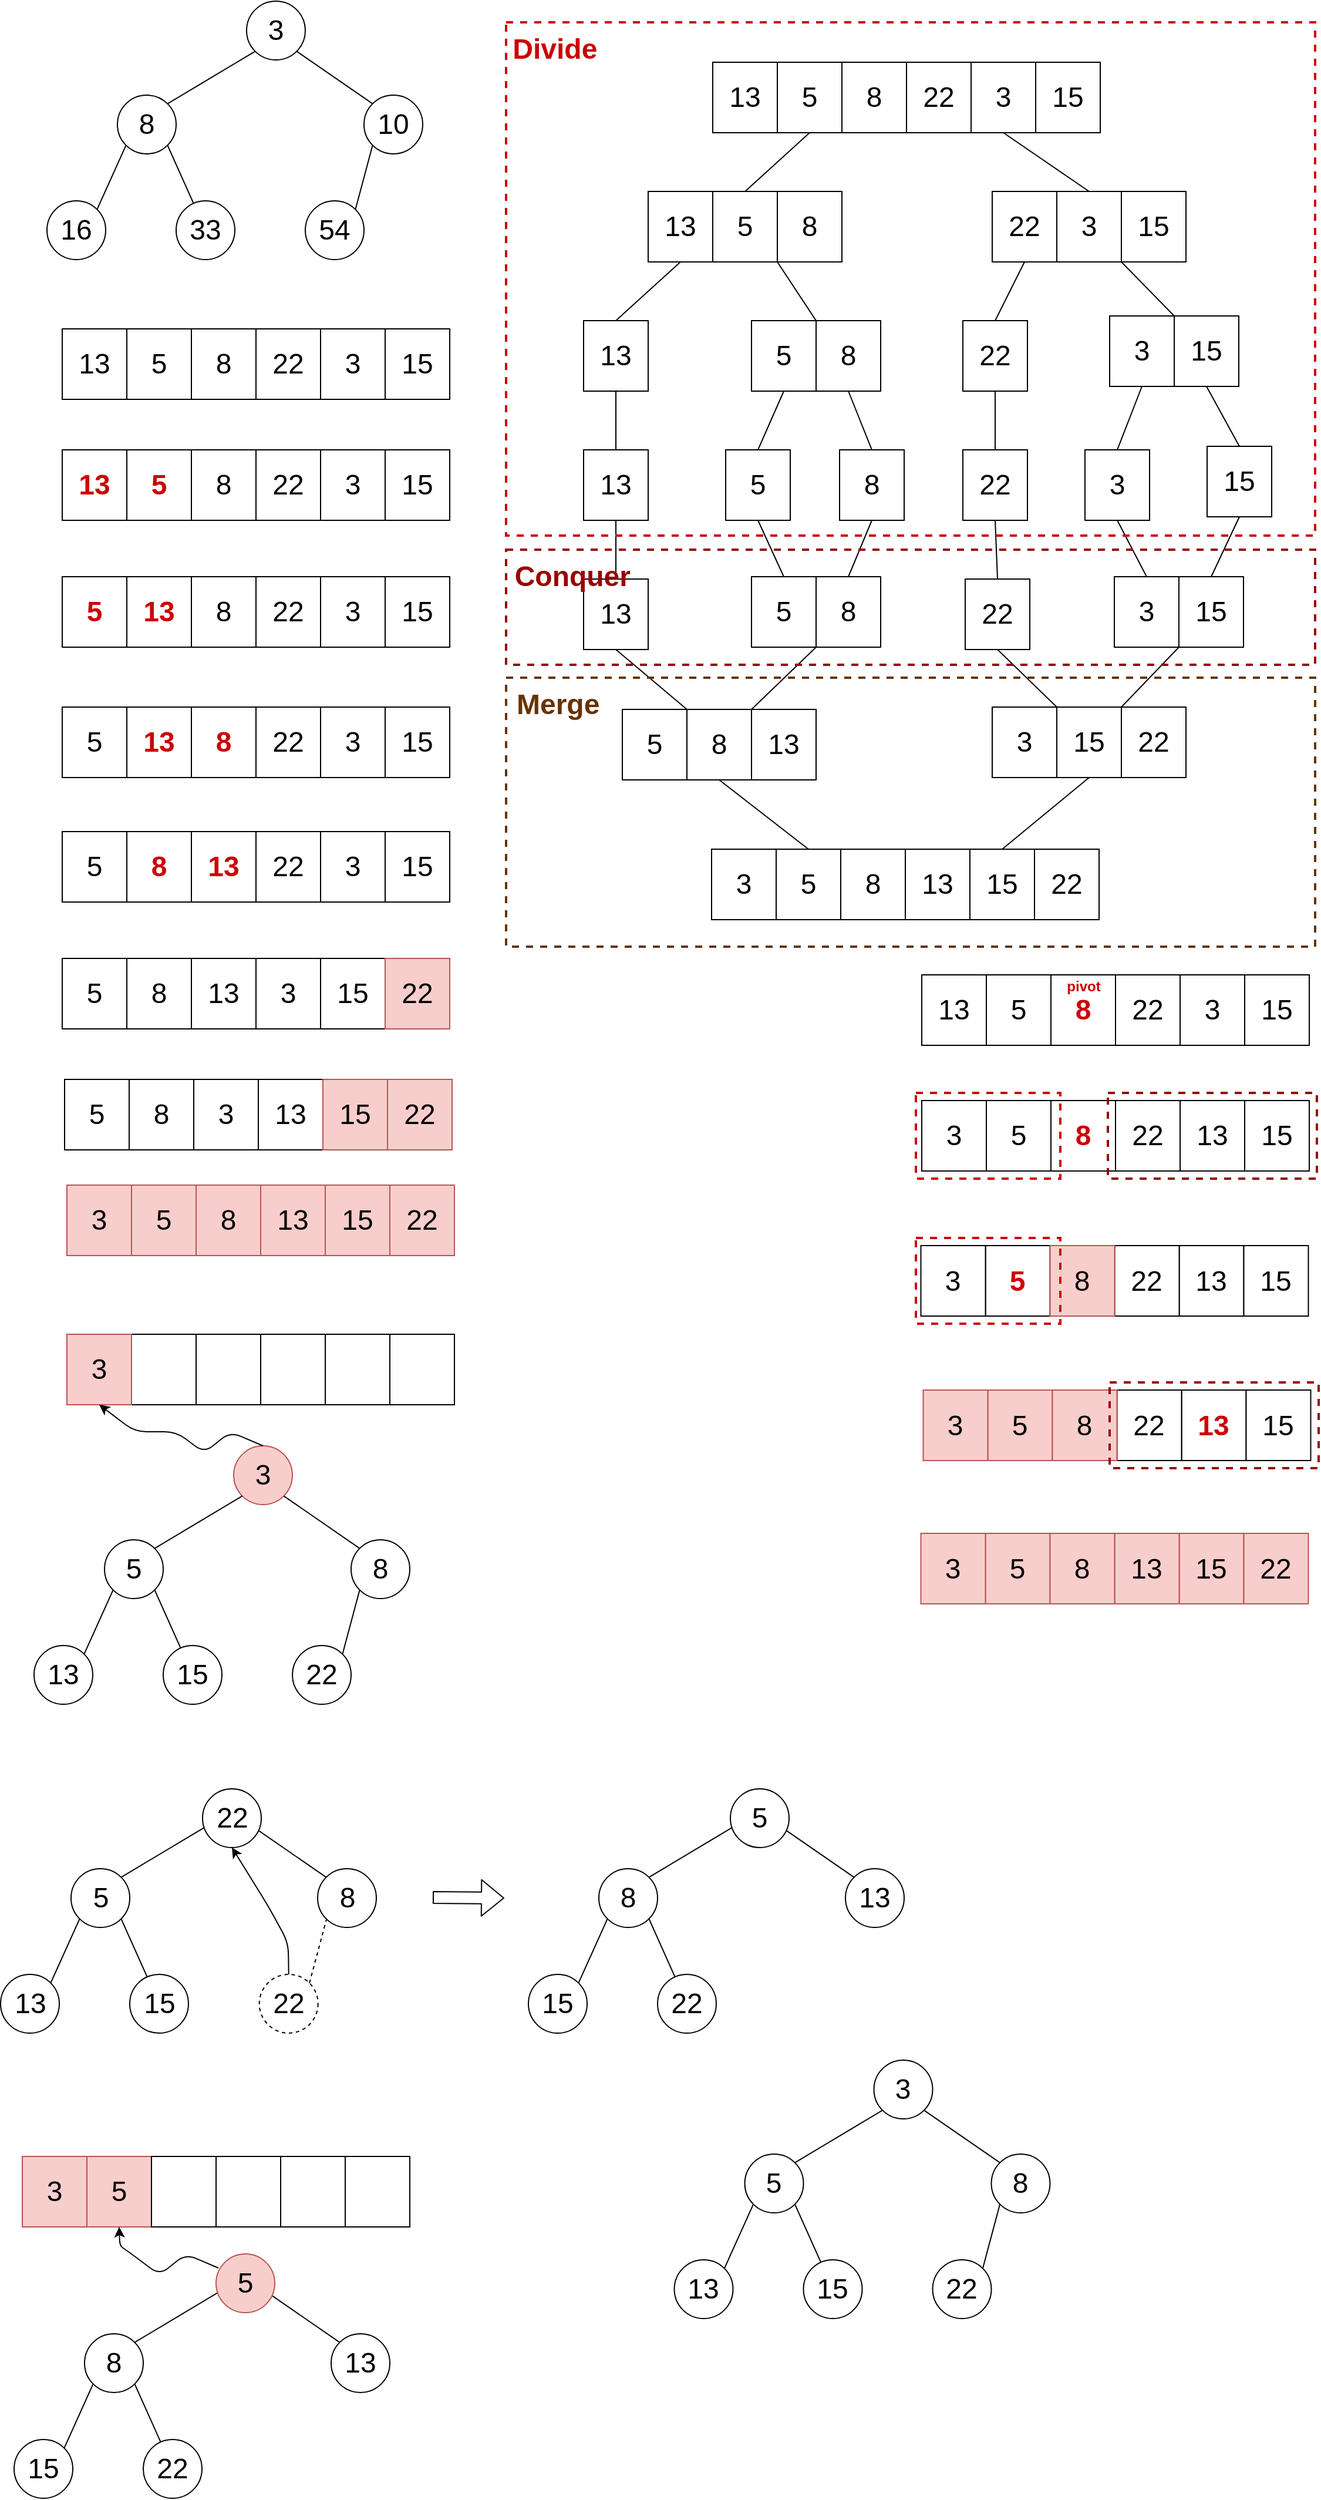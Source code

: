 <mxfile version="13.0.1" type="device"><diagram id="IQpS7d1PLVy1vGDSn6vQ" name="Page-1"><mxGraphModel dx="1757" dy="881" grid="0" gridSize="10" guides="1" tooltips="1" connect="1" arrows="1" fold="1" page="0" pageScale="1" pageWidth="850" pageHeight="1100" math="0" shadow="0"><root><mxCell id="0"/><mxCell id="1" parent="0"/><mxCell id="_ROd4VlNrvX8ry7WKHQZ-1" value="&lt;font style=&quot;font-size: 24px&quot;&gt;3&lt;/font&gt;" style="ellipse;whiteSpace=wrap;html=1;aspect=fixed;fontSize=24;" parent="1" vertex="1"><mxGeometry x="180" y="4" width="50" height="50" as="geometry"/></mxCell><mxCell id="_ROd4VlNrvX8ry7WKHQZ-2" value="8" style="ellipse;whiteSpace=wrap;html=1;aspect=fixed;fontSize=24;" parent="1" vertex="1"><mxGeometry x="70" y="84" width="50" height="50" as="geometry"/></mxCell><mxCell id="_ROd4VlNrvX8ry7WKHQZ-3" value="10" style="ellipse;whiteSpace=wrap;html=1;aspect=fixed;fontSize=24;" parent="1" vertex="1"><mxGeometry x="280" y="84" width="50" height="50" as="geometry"/></mxCell><mxCell id="_ROd4VlNrvX8ry7WKHQZ-4" value="16" style="ellipse;whiteSpace=wrap;html=1;aspect=fixed;fontSize=24;" parent="1" vertex="1"><mxGeometry x="10" y="174" width="50" height="50" as="geometry"/></mxCell><mxCell id="_ROd4VlNrvX8ry7WKHQZ-5" value="33" style="ellipse;whiteSpace=wrap;html=1;aspect=fixed;fontSize=24;" parent="1" vertex="1"><mxGeometry x="120" y="174" width="50" height="50" as="geometry"/></mxCell><mxCell id="_ROd4VlNrvX8ry7WKHQZ-6" value="54" style="ellipse;whiteSpace=wrap;html=1;aspect=fixed;fontSize=24;" parent="1" vertex="1"><mxGeometry x="230" y="174" width="50" height="50" as="geometry"/></mxCell><mxCell id="_ROd4VlNrvX8ry7WKHQZ-9" value="" style="endArrow=none;html=1;entryX=0;entryY=1;entryDx=0;entryDy=0;exitX=1;exitY=0;exitDx=0;exitDy=0;fontSize=24;" parent="1" source="_ROd4VlNrvX8ry7WKHQZ-2" target="_ROd4VlNrvX8ry7WKHQZ-1" edge="1"><mxGeometry width="50" height="50" relative="1" as="geometry"><mxPoint x="180" y="384" as="sourcePoint"/><mxPoint x="230" y="334" as="targetPoint"/></mxGeometry></mxCell><mxCell id="_ROd4VlNrvX8ry7WKHQZ-10" value="" style="endArrow=none;html=1;entryX=1;entryY=1;entryDx=0;entryDy=0;exitX=0;exitY=0;exitDx=0;exitDy=0;fontSize=24;" parent="1" source="_ROd4VlNrvX8ry7WKHQZ-3" target="_ROd4VlNrvX8ry7WKHQZ-1" edge="1"><mxGeometry width="50" height="50" relative="1" as="geometry"><mxPoint x="180" y="384" as="sourcePoint"/><mxPoint x="230" y="334" as="targetPoint"/></mxGeometry></mxCell><mxCell id="_ROd4VlNrvX8ry7WKHQZ-11" value="" style="endArrow=none;html=1;entryX=0;entryY=1;entryDx=0;entryDy=0;exitX=1;exitY=0;exitDx=0;exitDy=0;fontSize=24;" parent="1" source="_ROd4VlNrvX8ry7WKHQZ-4" target="_ROd4VlNrvX8ry7WKHQZ-2" edge="1"><mxGeometry width="50" height="50" relative="1" as="geometry"><mxPoint x="180" y="384" as="sourcePoint"/><mxPoint x="230" y="334" as="targetPoint"/></mxGeometry></mxCell><mxCell id="_ROd4VlNrvX8ry7WKHQZ-13" value="" style="endArrow=none;html=1;entryX=1;entryY=1;entryDx=0;entryDy=0;fontSize=24;" parent="1" source="_ROd4VlNrvX8ry7WKHQZ-5" target="_ROd4VlNrvX8ry7WKHQZ-2" edge="1"><mxGeometry width="50" height="50" relative="1" as="geometry"><mxPoint x="180" y="384" as="sourcePoint"/><mxPoint x="230" y="334" as="targetPoint"/></mxGeometry></mxCell><mxCell id="_ROd4VlNrvX8ry7WKHQZ-15" value="" style="endArrow=none;html=1;entryX=0;entryY=1;entryDx=0;entryDy=0;exitX=1;exitY=0;exitDx=0;exitDy=0;fontSize=24;" parent="1" source="_ROd4VlNrvX8ry7WKHQZ-6" target="_ROd4VlNrvX8ry7WKHQZ-3" edge="1"><mxGeometry width="50" height="50" relative="1" as="geometry"><mxPoint x="180" y="384" as="sourcePoint"/><mxPoint x="230" y="334" as="targetPoint"/></mxGeometry></mxCell><mxCell id="_ROd4VlNrvX8ry7WKHQZ-67" value="" style="group" parent="1" vertex="1" connectable="0"><mxGeometry x="23" y="283" width="330" height="60" as="geometry"/></mxCell><mxCell id="_ROd4VlNrvX8ry7WKHQZ-31" value="5" style="rounded=0;whiteSpace=wrap;html=1;fontSize=24;" parent="_ROd4VlNrvX8ry7WKHQZ-67" vertex="1"><mxGeometry x="55" width="55" height="60" as="geometry"/></mxCell><mxCell id="_ROd4VlNrvX8ry7WKHQZ-32" value="13" style="rounded=0;whiteSpace=wrap;html=1;fontSize=24;" parent="_ROd4VlNrvX8ry7WKHQZ-67" vertex="1"><mxGeometry width="55" height="60" as="geometry"/></mxCell><mxCell id="_ROd4VlNrvX8ry7WKHQZ-33" value="8" style="rounded=0;whiteSpace=wrap;html=1;fontSize=24;" parent="_ROd4VlNrvX8ry7WKHQZ-67" vertex="1"><mxGeometry x="110" width="55" height="60" as="geometry"/></mxCell><mxCell id="_ROd4VlNrvX8ry7WKHQZ-34" value="22" style="rounded=0;whiteSpace=wrap;html=1;fontSize=24;" parent="_ROd4VlNrvX8ry7WKHQZ-67" vertex="1"><mxGeometry x="165" width="55" height="60" as="geometry"/></mxCell><mxCell id="_ROd4VlNrvX8ry7WKHQZ-35" value="3" style="rounded=0;whiteSpace=wrap;html=1;fontSize=24;" parent="_ROd4VlNrvX8ry7WKHQZ-67" vertex="1"><mxGeometry x="220" width="55" height="60" as="geometry"/></mxCell><mxCell id="_ROd4VlNrvX8ry7WKHQZ-36" value="15" style="rounded=0;whiteSpace=wrap;html=1;fontSize=24;" parent="_ROd4VlNrvX8ry7WKHQZ-67" vertex="1"><mxGeometry x="275" width="55" height="60" as="geometry"/></mxCell><mxCell id="_ROd4VlNrvX8ry7WKHQZ-68" value="" style="group" parent="1" vertex="1" connectable="0"><mxGeometry x="23" y="386" width="330" height="60" as="geometry"/></mxCell><mxCell id="_ROd4VlNrvX8ry7WKHQZ-37" value="&lt;font color=&quot;#CC0000&quot;&gt;&lt;b&gt;5&lt;/b&gt;&lt;/font&gt;" style="rounded=0;whiteSpace=wrap;html=1;fontSize=24;" parent="_ROd4VlNrvX8ry7WKHQZ-68" vertex="1"><mxGeometry x="55" width="55" height="60" as="geometry"/></mxCell><mxCell id="_ROd4VlNrvX8ry7WKHQZ-38" value="&lt;font color=&quot;#CC0000&quot;&gt;&lt;b&gt;13&lt;/b&gt;&lt;/font&gt;" style="rounded=0;whiteSpace=wrap;html=1;fontSize=24;" parent="_ROd4VlNrvX8ry7WKHQZ-68" vertex="1"><mxGeometry width="55" height="60" as="geometry"/></mxCell><mxCell id="_ROd4VlNrvX8ry7WKHQZ-39" value="8" style="rounded=0;whiteSpace=wrap;html=1;fontSize=24;" parent="_ROd4VlNrvX8ry7WKHQZ-68" vertex="1"><mxGeometry x="110" width="55" height="60" as="geometry"/></mxCell><mxCell id="_ROd4VlNrvX8ry7WKHQZ-40" value="22" style="rounded=0;whiteSpace=wrap;html=1;fontSize=24;" parent="_ROd4VlNrvX8ry7WKHQZ-68" vertex="1"><mxGeometry x="165" width="55" height="60" as="geometry"/></mxCell><mxCell id="_ROd4VlNrvX8ry7WKHQZ-41" value="3" style="rounded=0;whiteSpace=wrap;html=1;fontSize=24;" parent="_ROd4VlNrvX8ry7WKHQZ-68" vertex="1"><mxGeometry x="220" width="55" height="60" as="geometry"/></mxCell><mxCell id="_ROd4VlNrvX8ry7WKHQZ-42" value="15" style="rounded=0;whiteSpace=wrap;html=1;fontSize=24;" parent="_ROd4VlNrvX8ry7WKHQZ-68" vertex="1"><mxGeometry x="275" width="55" height="60" as="geometry"/></mxCell><mxCell id="_ROd4VlNrvX8ry7WKHQZ-69" value="" style="group" parent="1" vertex="1" connectable="0"><mxGeometry x="23" y="494" width="330" height="60" as="geometry"/></mxCell><mxCell id="_ROd4VlNrvX8ry7WKHQZ-43" value="&lt;b&gt;&lt;font color=&quot;#CC0000&quot;&gt;13&lt;/font&gt;&lt;/b&gt;" style="rounded=0;whiteSpace=wrap;html=1;fontSize=24;" parent="_ROd4VlNrvX8ry7WKHQZ-69" vertex="1"><mxGeometry x="55" width="55" height="60" as="geometry"/></mxCell><mxCell id="_ROd4VlNrvX8ry7WKHQZ-44" value="&lt;b&gt;&lt;font color=&quot;#CC0000&quot;&gt;5&lt;/font&gt;&lt;/b&gt;" style="rounded=0;whiteSpace=wrap;html=1;fontSize=24;" parent="_ROd4VlNrvX8ry7WKHQZ-69" vertex="1"><mxGeometry width="55" height="60" as="geometry"/></mxCell><mxCell id="_ROd4VlNrvX8ry7WKHQZ-45" value="8" style="rounded=0;whiteSpace=wrap;html=1;fontSize=24;" parent="_ROd4VlNrvX8ry7WKHQZ-69" vertex="1"><mxGeometry x="110" width="55" height="60" as="geometry"/></mxCell><mxCell id="_ROd4VlNrvX8ry7WKHQZ-46" value="22" style="rounded=0;whiteSpace=wrap;html=1;fontSize=24;" parent="_ROd4VlNrvX8ry7WKHQZ-69" vertex="1"><mxGeometry x="165" width="55" height="60" as="geometry"/></mxCell><mxCell id="_ROd4VlNrvX8ry7WKHQZ-47" value="3" style="rounded=0;whiteSpace=wrap;html=1;fontSize=24;" parent="_ROd4VlNrvX8ry7WKHQZ-69" vertex="1"><mxGeometry x="220" width="55" height="60" as="geometry"/></mxCell><mxCell id="_ROd4VlNrvX8ry7WKHQZ-48" value="15" style="rounded=0;whiteSpace=wrap;html=1;fontSize=24;" parent="_ROd4VlNrvX8ry7WKHQZ-69" vertex="1"><mxGeometry x="275" width="55" height="60" as="geometry"/></mxCell><mxCell id="_ROd4VlNrvX8ry7WKHQZ-70" value="" style="group" parent="1" vertex="1" connectable="0"><mxGeometry x="23" y="605" width="330" height="60" as="geometry"/></mxCell><mxCell id="_ROd4VlNrvX8ry7WKHQZ-49" value="&lt;b&gt;&lt;font color=&quot;#CC0000&quot;&gt;13&lt;/font&gt;&lt;/b&gt;" style="rounded=0;whiteSpace=wrap;html=1;fontSize=24;" parent="_ROd4VlNrvX8ry7WKHQZ-70" vertex="1"><mxGeometry x="55" width="55" height="60" as="geometry"/></mxCell><mxCell id="_ROd4VlNrvX8ry7WKHQZ-50" value="5" style="rounded=0;whiteSpace=wrap;html=1;fontSize=24;" parent="_ROd4VlNrvX8ry7WKHQZ-70" vertex="1"><mxGeometry width="55" height="60" as="geometry"/></mxCell><mxCell id="_ROd4VlNrvX8ry7WKHQZ-51" value="&lt;b&gt;&lt;font color=&quot;#CC0000&quot;&gt;8&lt;/font&gt;&lt;/b&gt;" style="rounded=0;whiteSpace=wrap;html=1;fontSize=24;" parent="_ROd4VlNrvX8ry7WKHQZ-70" vertex="1"><mxGeometry x="110" width="55" height="60" as="geometry"/></mxCell><mxCell id="_ROd4VlNrvX8ry7WKHQZ-52" value="22" style="rounded=0;whiteSpace=wrap;html=1;fontSize=24;" parent="_ROd4VlNrvX8ry7WKHQZ-70" vertex="1"><mxGeometry x="165" width="55" height="60" as="geometry"/></mxCell><mxCell id="_ROd4VlNrvX8ry7WKHQZ-53" value="3" style="rounded=0;whiteSpace=wrap;html=1;fontSize=24;" parent="_ROd4VlNrvX8ry7WKHQZ-70" vertex="1"><mxGeometry x="220" width="55" height="60" as="geometry"/></mxCell><mxCell id="_ROd4VlNrvX8ry7WKHQZ-54" value="15" style="rounded=0;whiteSpace=wrap;html=1;fontSize=24;" parent="_ROd4VlNrvX8ry7WKHQZ-70" vertex="1"><mxGeometry x="275" width="55" height="60" as="geometry"/></mxCell><mxCell id="_ROd4VlNrvX8ry7WKHQZ-71" value="" style="group" parent="1" vertex="1" connectable="0"><mxGeometry x="23" y="711" width="330" height="60" as="geometry"/></mxCell><mxCell id="_ROd4VlNrvX8ry7WKHQZ-55" value="&lt;b&gt;&lt;font color=&quot;#CC0000&quot;&gt;8&lt;/font&gt;&lt;/b&gt;" style="rounded=0;whiteSpace=wrap;html=1;fontSize=24;" parent="_ROd4VlNrvX8ry7WKHQZ-71" vertex="1"><mxGeometry x="55" width="55" height="60" as="geometry"/></mxCell><mxCell id="_ROd4VlNrvX8ry7WKHQZ-56" value="5" style="rounded=0;whiteSpace=wrap;html=1;fontSize=24;" parent="_ROd4VlNrvX8ry7WKHQZ-71" vertex="1"><mxGeometry width="55" height="60" as="geometry"/></mxCell><mxCell id="_ROd4VlNrvX8ry7WKHQZ-57" value="&lt;b&gt;&lt;font color=&quot;#CC0000&quot;&gt;13&lt;/font&gt;&lt;/b&gt;" style="rounded=0;whiteSpace=wrap;html=1;fontSize=24;" parent="_ROd4VlNrvX8ry7WKHQZ-71" vertex="1"><mxGeometry x="110" width="55" height="60" as="geometry"/></mxCell><mxCell id="_ROd4VlNrvX8ry7WKHQZ-58" value="22" style="rounded=0;whiteSpace=wrap;html=1;fontSize=24;" parent="_ROd4VlNrvX8ry7WKHQZ-71" vertex="1"><mxGeometry x="165" width="55" height="60" as="geometry"/></mxCell><mxCell id="_ROd4VlNrvX8ry7WKHQZ-59" value="3" style="rounded=0;whiteSpace=wrap;html=1;fontSize=24;" parent="_ROd4VlNrvX8ry7WKHQZ-71" vertex="1"><mxGeometry x="220" width="55" height="60" as="geometry"/></mxCell><mxCell id="_ROd4VlNrvX8ry7WKHQZ-60" value="15" style="rounded=0;whiteSpace=wrap;html=1;fontSize=24;" parent="_ROd4VlNrvX8ry7WKHQZ-71" vertex="1"><mxGeometry x="275" width="55" height="60" as="geometry"/></mxCell><mxCell id="_ROd4VlNrvX8ry7WKHQZ-72" value="" style="group" parent="1" vertex="1" connectable="0"><mxGeometry x="23" y="819" width="330" height="60" as="geometry"/></mxCell><mxCell id="_ROd4VlNrvX8ry7WKHQZ-61" value="8" style="rounded=0;whiteSpace=wrap;html=1;fontSize=24;" parent="_ROd4VlNrvX8ry7WKHQZ-72" vertex="1"><mxGeometry x="55" width="55" height="60" as="geometry"/></mxCell><mxCell id="_ROd4VlNrvX8ry7WKHQZ-62" value="5" style="rounded=0;whiteSpace=wrap;html=1;fontSize=24;" parent="_ROd4VlNrvX8ry7WKHQZ-72" vertex="1"><mxGeometry width="55" height="60" as="geometry"/></mxCell><mxCell id="_ROd4VlNrvX8ry7WKHQZ-63" value="13" style="rounded=0;whiteSpace=wrap;html=1;fontSize=24;" parent="_ROd4VlNrvX8ry7WKHQZ-72" vertex="1"><mxGeometry x="110" width="55" height="60" as="geometry"/></mxCell><mxCell id="_ROd4VlNrvX8ry7WKHQZ-64" value="3" style="rounded=0;whiteSpace=wrap;html=1;fontSize=24;" parent="_ROd4VlNrvX8ry7WKHQZ-72" vertex="1"><mxGeometry x="165" width="55" height="60" as="geometry"/></mxCell><mxCell id="_ROd4VlNrvX8ry7WKHQZ-65" value="15" style="rounded=0;whiteSpace=wrap;html=1;fontSize=24;" parent="_ROd4VlNrvX8ry7WKHQZ-72" vertex="1"><mxGeometry x="220" width="55" height="60" as="geometry"/></mxCell><mxCell id="_ROd4VlNrvX8ry7WKHQZ-66" value="22" style="rounded=0;whiteSpace=wrap;html=1;fontSize=24;fillColor=#f8cecc;strokeColor=#b85450;" parent="_ROd4VlNrvX8ry7WKHQZ-72" vertex="1"><mxGeometry x="275" width="55" height="60" as="geometry"/></mxCell><mxCell id="alqseJsik2M_g6vykvSD-1" value="" style="group" parent="1" vertex="1" connectable="0"><mxGeometry x="25" y="922" width="330" height="60" as="geometry"/></mxCell><mxCell id="alqseJsik2M_g6vykvSD-2" value="8" style="rounded=0;whiteSpace=wrap;html=1;fontSize=24;" parent="alqseJsik2M_g6vykvSD-1" vertex="1"><mxGeometry x="55" width="55" height="60" as="geometry"/></mxCell><mxCell id="alqseJsik2M_g6vykvSD-3" value="5" style="rounded=0;whiteSpace=wrap;html=1;fontSize=24;" parent="alqseJsik2M_g6vykvSD-1" vertex="1"><mxGeometry width="55" height="60" as="geometry"/></mxCell><mxCell id="alqseJsik2M_g6vykvSD-4" value="3" style="rounded=0;whiteSpace=wrap;html=1;fontSize=24;" parent="alqseJsik2M_g6vykvSD-1" vertex="1"><mxGeometry x="110" width="55" height="60" as="geometry"/></mxCell><mxCell id="alqseJsik2M_g6vykvSD-5" value="13" style="rounded=0;whiteSpace=wrap;html=1;fontSize=24;" parent="alqseJsik2M_g6vykvSD-1" vertex="1"><mxGeometry x="165" width="55" height="60" as="geometry"/></mxCell><mxCell id="alqseJsik2M_g6vykvSD-6" value="15" style="rounded=0;whiteSpace=wrap;html=1;fontSize=24;fillColor=#f8cecc;strokeColor=#b85450;" parent="alqseJsik2M_g6vykvSD-1" vertex="1"><mxGeometry x="220" width="55" height="60" as="geometry"/></mxCell><mxCell id="alqseJsik2M_g6vykvSD-7" value="22" style="rounded=0;whiteSpace=wrap;html=1;fontSize=24;fillColor=#f8cecc;strokeColor=#b85450;" parent="alqseJsik2M_g6vykvSD-1" vertex="1"><mxGeometry x="275" width="55" height="60" as="geometry"/></mxCell><mxCell id="alqseJsik2M_g6vykvSD-8" value="" style="group;fillColor=#f8cecc;strokeColor=#b85450;" parent="1" vertex="1" connectable="0"><mxGeometry x="27" y="1012" width="330" height="60" as="geometry"/></mxCell><mxCell id="alqseJsik2M_g6vykvSD-9" value="5" style="rounded=0;whiteSpace=wrap;html=1;fontSize=24;fillColor=#f8cecc;strokeColor=#b85450;" parent="alqseJsik2M_g6vykvSD-8" vertex="1"><mxGeometry x="55" width="55" height="60" as="geometry"/></mxCell><mxCell id="alqseJsik2M_g6vykvSD-10" value="3" style="rounded=0;whiteSpace=wrap;html=1;fontSize=24;fillColor=#f8cecc;strokeColor=#b85450;" parent="alqseJsik2M_g6vykvSD-8" vertex="1"><mxGeometry width="55" height="60" as="geometry"/></mxCell><mxCell id="alqseJsik2M_g6vykvSD-11" value="8" style="rounded=0;whiteSpace=wrap;html=1;fontSize=24;fillColor=#f8cecc;strokeColor=#b85450;" parent="alqseJsik2M_g6vykvSD-8" vertex="1"><mxGeometry x="110" width="55" height="60" as="geometry"/></mxCell><mxCell id="alqseJsik2M_g6vykvSD-12" value="13" style="rounded=0;whiteSpace=wrap;html=1;fontSize=24;fillColor=#f8cecc;strokeColor=#b85450;" parent="alqseJsik2M_g6vykvSD-8" vertex="1"><mxGeometry x="165" width="55" height="60" as="geometry"/></mxCell><mxCell id="alqseJsik2M_g6vykvSD-13" value="15" style="rounded=0;whiteSpace=wrap;html=1;fontSize=24;fillColor=#f8cecc;strokeColor=#b85450;" parent="alqseJsik2M_g6vykvSD-8" vertex="1"><mxGeometry x="220" width="55" height="60" as="geometry"/></mxCell><mxCell id="alqseJsik2M_g6vykvSD-14" value="22" style="rounded=0;whiteSpace=wrap;html=1;fontSize=24;fillColor=#f8cecc;strokeColor=#b85450;" parent="alqseJsik2M_g6vykvSD-8" vertex="1"><mxGeometry x="275" width="55" height="60" as="geometry"/></mxCell><mxCell id="alqseJsik2M_g6vykvSD-15" value="" style="group;" parent="1" vertex="1" connectable="0"><mxGeometry x="577" y="56" width="330" height="60" as="geometry"/></mxCell><mxCell id="alqseJsik2M_g6vykvSD-16" value="5" style="rounded=0;whiteSpace=wrap;html=1;fontSize=24;" parent="alqseJsik2M_g6vykvSD-15" vertex="1"><mxGeometry x="55" width="55" height="60" as="geometry"/></mxCell><mxCell id="alqseJsik2M_g6vykvSD-17" value="13" style="rounded=0;whiteSpace=wrap;html=1;fontSize=24;" parent="alqseJsik2M_g6vykvSD-15" vertex="1"><mxGeometry width="55" height="60" as="geometry"/></mxCell><mxCell id="alqseJsik2M_g6vykvSD-18" value="8" style="rounded=0;whiteSpace=wrap;html=1;fontSize=24;" parent="alqseJsik2M_g6vykvSD-15" vertex="1"><mxGeometry x="110" width="55" height="60" as="geometry"/></mxCell><mxCell id="alqseJsik2M_g6vykvSD-19" value="22" style="rounded=0;whiteSpace=wrap;html=1;fontSize=24;" parent="alqseJsik2M_g6vykvSD-15" vertex="1"><mxGeometry x="165" width="55" height="60" as="geometry"/></mxCell><mxCell id="alqseJsik2M_g6vykvSD-20" value="3" style="rounded=0;whiteSpace=wrap;html=1;fontSize=24;" parent="alqseJsik2M_g6vykvSD-15" vertex="1"><mxGeometry x="220" width="55" height="60" as="geometry"/></mxCell><mxCell id="alqseJsik2M_g6vykvSD-21" value="15" style="rounded=0;whiteSpace=wrap;html=1;fontSize=24;" parent="alqseJsik2M_g6vykvSD-15" vertex="1"><mxGeometry x="275" width="55" height="60" as="geometry"/></mxCell><mxCell id="alqseJsik2M_g6vykvSD-22" value="5" style="rounded=0;whiteSpace=wrap;html=1;fontSize=24;" parent="1" vertex="1"><mxGeometry x="577" y="166" width="55" height="60" as="geometry"/></mxCell><mxCell id="alqseJsik2M_g6vykvSD-23" value="13" style="rounded=0;whiteSpace=wrap;html=1;fontSize=24;" parent="1" vertex="1"><mxGeometry x="522" y="166" width="55" height="60" as="geometry"/></mxCell><mxCell id="alqseJsik2M_g6vykvSD-24" value="8" style="rounded=0;whiteSpace=wrap;html=1;fontSize=24;" parent="1" vertex="1"><mxGeometry x="632" y="166" width="55" height="60" as="geometry"/></mxCell><mxCell id="alqseJsik2M_g6vykvSD-25" value="3" style="rounded=0;whiteSpace=wrap;html=1;fontSize=24;" parent="1" vertex="1"><mxGeometry x="870" y="166" width="55" height="60" as="geometry"/></mxCell><mxCell id="alqseJsik2M_g6vykvSD-26" value="22" style="rounded=0;whiteSpace=wrap;html=1;fontSize=24;" parent="1" vertex="1"><mxGeometry x="815" y="166" width="55" height="60" as="geometry"/></mxCell><mxCell id="alqseJsik2M_g6vykvSD-27" value="15" style="rounded=0;whiteSpace=wrap;html=1;fontSize=24;" parent="1" vertex="1"><mxGeometry x="925" y="166" width="55" height="60" as="geometry"/></mxCell><mxCell id="alqseJsik2M_g6vykvSD-29" value="13" style="rounded=0;whiteSpace=wrap;html=1;fontSize=24;" parent="1" vertex="1"><mxGeometry x="467" y="276" width="55" height="60" as="geometry"/></mxCell><mxCell id="alqseJsik2M_g6vykvSD-31" value="5" style="rounded=0;whiteSpace=wrap;html=1;fontSize=24;" parent="1" vertex="1"><mxGeometry x="610" y="276" width="55" height="60" as="geometry"/></mxCell><mxCell id="alqseJsik2M_g6vykvSD-32" value="8" style="rounded=0;whiteSpace=wrap;html=1;fontSize=24;" parent="1" vertex="1"><mxGeometry x="665" y="276" width="55" height="60" as="geometry"/></mxCell><mxCell id="alqseJsik2M_g6vykvSD-33" value="22" style="rounded=0;whiteSpace=wrap;html=1;fontSize=24;" parent="1" vertex="1"><mxGeometry x="790" y="276" width="55" height="60" as="geometry"/></mxCell><mxCell id="alqseJsik2M_g6vykvSD-34" value="3" style="rounded=0;whiteSpace=wrap;html=1;fontSize=24;" parent="1" vertex="1"><mxGeometry x="915" y="272" width="55" height="60" as="geometry"/></mxCell><mxCell id="alqseJsik2M_g6vykvSD-35" value="15" style="rounded=0;whiteSpace=wrap;html=1;fontSize=24;" parent="1" vertex="1"><mxGeometry x="970" y="272" width="55" height="60" as="geometry"/></mxCell><mxCell id="alqseJsik2M_g6vykvSD-37" value="5" style="rounded=0;whiteSpace=wrap;html=1;fontSize=24;" parent="1" vertex="1"><mxGeometry x="588" y="386" width="55" height="60" as="geometry"/></mxCell><mxCell id="alqseJsik2M_g6vykvSD-38" value="8" style="rounded=0;whiteSpace=wrap;html=1;fontSize=24;" parent="1" vertex="1"><mxGeometry x="685" y="386" width="55" height="60" as="geometry"/></mxCell><mxCell id="alqseJsik2M_g6vykvSD-39" value="13" style="rounded=0;whiteSpace=wrap;html=1;fontSize=24;" parent="1" vertex="1"><mxGeometry x="467" y="386" width="55" height="60" as="geometry"/></mxCell><mxCell id="alqseJsik2M_g6vykvSD-41" value="22" style="rounded=0;whiteSpace=wrap;html=1;fontSize=24;" parent="1" vertex="1"><mxGeometry x="790" y="386" width="55" height="60" as="geometry"/></mxCell><mxCell id="alqseJsik2M_g6vykvSD-43" value="3" style="rounded=0;whiteSpace=wrap;html=1;fontSize=24;" parent="1" vertex="1"><mxGeometry x="894" y="386" width="55" height="60" as="geometry"/></mxCell><mxCell id="alqseJsik2M_g6vykvSD-44" value="15" style="rounded=0;whiteSpace=wrap;html=1;fontSize=24;" parent="1" vertex="1"><mxGeometry x="998" y="383" width="55" height="60" as="geometry"/></mxCell><mxCell id="alqseJsik2M_g6vykvSD-45" value="13" style="rounded=0;whiteSpace=wrap;html=1;fontSize=24;" parent="1" vertex="1"><mxGeometry x="467" y="496" width="55" height="60" as="geometry"/></mxCell><mxCell id="alqseJsik2M_g6vykvSD-46" value="5" style="rounded=0;whiteSpace=wrap;html=1;fontSize=24;" parent="1" vertex="1"><mxGeometry x="610" y="494" width="55" height="60" as="geometry"/></mxCell><mxCell id="alqseJsik2M_g6vykvSD-47" value="8" style="rounded=0;whiteSpace=wrap;html=1;fontSize=24;" parent="1" vertex="1"><mxGeometry x="665" y="494" width="55" height="60" as="geometry"/></mxCell><mxCell id="alqseJsik2M_g6vykvSD-48" value="22" style="rounded=0;whiteSpace=wrap;html=1;fontSize=24;" parent="1" vertex="1"><mxGeometry x="792" y="496" width="55" height="60" as="geometry"/></mxCell><mxCell id="alqseJsik2M_g6vykvSD-49" value="3" style="rounded=0;whiteSpace=wrap;html=1;fontSize=24;" parent="1" vertex="1"><mxGeometry x="919" y="494" width="55" height="60" as="geometry"/></mxCell><mxCell id="alqseJsik2M_g6vykvSD-50" value="15" style="rounded=0;whiteSpace=wrap;html=1;fontSize=24;" parent="1" vertex="1"><mxGeometry x="974" y="494" width="55" height="60" as="geometry"/></mxCell><mxCell id="alqseJsik2M_g6vykvSD-51" value="8" style="rounded=0;whiteSpace=wrap;html=1;fontSize=24;" parent="1" vertex="1"><mxGeometry x="555" y="607" width="55" height="60" as="geometry"/></mxCell><mxCell id="alqseJsik2M_g6vykvSD-52" value="5" style="rounded=0;whiteSpace=wrap;html=1;fontSize=24;" parent="1" vertex="1"><mxGeometry x="500" y="607" width="55" height="60" as="geometry"/></mxCell><mxCell id="alqseJsik2M_g6vykvSD-53" value="13" style="rounded=0;whiteSpace=wrap;html=1;fontSize=24;" parent="1" vertex="1"><mxGeometry x="610" y="607" width="55" height="60" as="geometry"/></mxCell><mxCell id="alqseJsik2M_g6vykvSD-54" value="15" style="rounded=0;whiteSpace=wrap;html=1;fontSize=24;" parent="1" vertex="1"><mxGeometry x="870" y="605" width="55" height="60" as="geometry"/></mxCell><mxCell id="alqseJsik2M_g6vykvSD-55" value="3" style="rounded=0;whiteSpace=wrap;html=1;fontSize=24;" parent="1" vertex="1"><mxGeometry x="815" y="605" width="55" height="60" as="geometry"/></mxCell><mxCell id="alqseJsik2M_g6vykvSD-56" value="22" style="rounded=0;whiteSpace=wrap;html=1;fontSize=24;" parent="1" vertex="1"><mxGeometry x="925" y="605" width="55" height="60" as="geometry"/></mxCell><mxCell id="alqseJsik2M_g6vykvSD-57" value="" style="group;" parent="1" vertex="1" connectable="0"><mxGeometry x="576" y="726" width="330" height="60" as="geometry"/></mxCell><mxCell id="alqseJsik2M_g6vykvSD-58" value="5" style="rounded=0;whiteSpace=wrap;html=1;fontSize=24;" parent="alqseJsik2M_g6vykvSD-57" vertex="1"><mxGeometry x="55" width="55" height="60" as="geometry"/></mxCell><mxCell id="alqseJsik2M_g6vykvSD-59" value="3" style="rounded=0;whiteSpace=wrap;html=1;fontSize=24;" parent="alqseJsik2M_g6vykvSD-57" vertex="1"><mxGeometry width="55" height="60" as="geometry"/></mxCell><mxCell id="alqseJsik2M_g6vykvSD-60" value="8" style="rounded=0;whiteSpace=wrap;html=1;fontSize=24;" parent="alqseJsik2M_g6vykvSD-57" vertex="1"><mxGeometry x="110" width="55" height="60" as="geometry"/></mxCell><mxCell id="alqseJsik2M_g6vykvSD-61" value="13" style="rounded=0;whiteSpace=wrap;html=1;fontSize=24;" parent="alqseJsik2M_g6vykvSD-57" vertex="1"><mxGeometry x="165" width="55" height="60" as="geometry"/></mxCell><mxCell id="alqseJsik2M_g6vykvSD-62" value="15" style="rounded=0;whiteSpace=wrap;html=1;fontSize=24;" parent="alqseJsik2M_g6vykvSD-57" vertex="1"><mxGeometry x="220" width="55" height="60" as="geometry"/></mxCell><mxCell id="alqseJsik2M_g6vykvSD-63" value="22" style="rounded=0;whiteSpace=wrap;html=1;fontSize=24;" parent="alqseJsik2M_g6vykvSD-57" vertex="1"><mxGeometry x="275" width="55" height="60" as="geometry"/></mxCell><mxCell id="alqseJsik2M_g6vykvSD-64" value="" style="endArrow=none;html=1;entryX=0.5;entryY=1;entryDx=0;entryDy=0;exitX=0.5;exitY=0;exitDx=0;exitDy=0;" parent="1" source="alqseJsik2M_g6vykvSD-22" target="alqseJsik2M_g6vykvSD-16" edge="1"><mxGeometry width="50" height="50" relative="1" as="geometry"><mxPoint x="399" y="455" as="sourcePoint"/><mxPoint x="449" y="405" as="targetPoint"/></mxGeometry></mxCell><mxCell id="alqseJsik2M_g6vykvSD-65" value="" style="endArrow=none;html=1;entryX=0.5;entryY=1;entryDx=0;entryDy=0;exitX=0.5;exitY=0;exitDx=0;exitDy=0;" parent="1" source="alqseJsik2M_g6vykvSD-25" target="alqseJsik2M_g6vykvSD-20" edge="1"><mxGeometry width="50" height="50" relative="1" as="geometry"><mxPoint x="614.5" y="176" as="sourcePoint"/><mxPoint x="669.5" y="126" as="targetPoint"/></mxGeometry></mxCell><mxCell id="alqseJsik2M_g6vykvSD-66" value="" style="endArrow=none;html=1;entryX=0.5;entryY=1;entryDx=0;entryDy=0;exitX=0.5;exitY=0;exitDx=0;exitDy=0;" parent="1" source="alqseJsik2M_g6vykvSD-29" target="alqseJsik2M_g6vykvSD-23" edge="1"><mxGeometry width="50" height="50" relative="1" as="geometry"><mxPoint x="614.5" y="176" as="sourcePoint"/><mxPoint x="669.5" y="126" as="targetPoint"/></mxGeometry></mxCell><mxCell id="alqseJsik2M_g6vykvSD-67" value="" style="endArrow=none;html=1;entryX=0;entryY=1;entryDx=0;entryDy=0;exitX=0;exitY=0;exitDx=0;exitDy=0;" parent="1" source="alqseJsik2M_g6vykvSD-32" target="alqseJsik2M_g6vykvSD-24" edge="1"><mxGeometry width="50" height="50" relative="1" as="geometry"><mxPoint x="624.5" y="186" as="sourcePoint"/><mxPoint x="679.5" y="136" as="targetPoint"/></mxGeometry></mxCell><mxCell id="alqseJsik2M_g6vykvSD-68" value="" style="endArrow=none;html=1;entryX=0.5;entryY=1;entryDx=0;entryDy=0;exitX=0.5;exitY=0;exitDx=0;exitDy=0;" parent="1" source="alqseJsik2M_g6vykvSD-33" target="alqseJsik2M_g6vykvSD-26" edge="1"><mxGeometry width="50" height="50" relative="1" as="geometry"><mxPoint x="634.5" y="196" as="sourcePoint"/><mxPoint x="689.5" y="146" as="targetPoint"/></mxGeometry></mxCell><mxCell id="alqseJsik2M_g6vykvSD-69" value="" style="endArrow=none;html=1;entryX=1;entryY=1;entryDx=0;entryDy=0;exitX=0;exitY=0;exitDx=0;exitDy=0;" parent="1" source="alqseJsik2M_g6vykvSD-35" target="alqseJsik2M_g6vykvSD-25" edge="1"><mxGeometry width="50" height="50" relative="1" as="geometry"><mxPoint x="644.5" y="206" as="sourcePoint"/><mxPoint x="699.5" y="156" as="targetPoint"/></mxGeometry></mxCell><mxCell id="alqseJsik2M_g6vykvSD-70" value="" style="endArrow=none;html=1;entryX=0.5;entryY=1;entryDx=0;entryDy=0;" parent="1" source="alqseJsik2M_g6vykvSD-39" target="alqseJsik2M_g6vykvSD-29" edge="1"><mxGeometry width="50" height="50" relative="1" as="geometry"><mxPoint x="654.5" y="216" as="sourcePoint"/><mxPoint x="709.5" y="166" as="targetPoint"/></mxGeometry></mxCell><mxCell id="alqseJsik2M_g6vykvSD-71" value="" style="endArrow=none;html=1;entryX=0.5;entryY=1;entryDx=0;entryDy=0;exitX=0.5;exitY=0;exitDx=0;exitDy=0;" parent="1" source="alqseJsik2M_g6vykvSD-37" target="alqseJsik2M_g6vykvSD-31" edge="1"><mxGeometry width="50" height="50" relative="1" as="geometry"><mxPoint x="664.5" y="226" as="sourcePoint"/><mxPoint x="719.5" y="176" as="targetPoint"/></mxGeometry></mxCell><mxCell id="alqseJsik2M_g6vykvSD-72" value="" style="endArrow=none;html=1;entryX=0.5;entryY=1;entryDx=0;entryDy=0;exitX=0.5;exitY=0;exitDx=0;exitDy=0;" parent="1" source="alqseJsik2M_g6vykvSD-38" target="alqseJsik2M_g6vykvSD-32" edge="1"><mxGeometry width="50" height="50" relative="1" as="geometry"><mxPoint x="674.5" y="236" as="sourcePoint"/><mxPoint x="729.5" y="186" as="targetPoint"/></mxGeometry></mxCell><mxCell id="alqseJsik2M_g6vykvSD-73" value="" style="endArrow=none;html=1;entryX=0.5;entryY=1;entryDx=0;entryDy=0;exitX=0.5;exitY=0;exitDx=0;exitDy=0;" parent="1" source="alqseJsik2M_g6vykvSD-41" target="alqseJsik2M_g6vykvSD-33" edge="1"><mxGeometry width="50" height="50" relative="1" as="geometry"><mxPoint x="684.5" y="246" as="sourcePoint"/><mxPoint x="739.5" y="196" as="targetPoint"/></mxGeometry></mxCell><mxCell id="alqseJsik2M_g6vykvSD-74" value="" style="endArrow=none;html=1;entryX=0.5;entryY=1;entryDx=0;entryDy=0;exitX=0.5;exitY=0;exitDx=0;exitDy=0;" parent="1" source="alqseJsik2M_g6vykvSD-43" target="alqseJsik2M_g6vykvSD-34" edge="1"><mxGeometry width="50" height="50" relative="1" as="geometry"><mxPoint x="694.5" y="256" as="sourcePoint"/><mxPoint x="749.5" y="206" as="targetPoint"/></mxGeometry></mxCell><mxCell id="alqseJsik2M_g6vykvSD-75" value="" style="endArrow=none;html=1;entryX=0.5;entryY=1;entryDx=0;entryDy=0;exitX=0.5;exitY=0;exitDx=0;exitDy=0;" parent="1" source="alqseJsik2M_g6vykvSD-44" target="alqseJsik2M_g6vykvSD-35" edge="1"><mxGeometry width="50" height="50" relative="1" as="geometry"><mxPoint x="704.5" y="266" as="sourcePoint"/><mxPoint x="759.5" y="216" as="targetPoint"/></mxGeometry></mxCell><mxCell id="alqseJsik2M_g6vykvSD-76" value="" style="endArrow=none;html=1;entryX=0.5;entryY=1;entryDx=0;entryDy=0;exitX=0.5;exitY=0;exitDx=0;exitDy=0;" parent="1" source="alqseJsik2M_g6vykvSD-45" target="alqseJsik2M_g6vykvSD-39" edge="1"><mxGeometry width="50" height="50" relative="1" as="geometry"><mxPoint x="714.5" y="276" as="sourcePoint"/><mxPoint x="769.5" y="226" as="targetPoint"/></mxGeometry></mxCell><mxCell id="alqseJsik2M_g6vykvSD-77" value="" style="endArrow=none;html=1;entryX=0.5;entryY=1;entryDx=0;entryDy=0;exitX=0.5;exitY=0;exitDx=0;exitDy=0;" parent="1" source="alqseJsik2M_g6vykvSD-46" target="alqseJsik2M_g6vykvSD-37" edge="1"><mxGeometry width="50" height="50" relative="1" as="geometry"><mxPoint x="724.5" y="286" as="sourcePoint"/><mxPoint x="779.5" y="236" as="targetPoint"/></mxGeometry></mxCell><mxCell id="alqseJsik2M_g6vykvSD-78" value="" style="endArrow=none;html=1;entryX=0.5;entryY=1;entryDx=0;entryDy=0;exitX=0.5;exitY=0;exitDx=0;exitDy=0;" parent="1" source="alqseJsik2M_g6vykvSD-47" target="alqseJsik2M_g6vykvSD-38" edge="1"><mxGeometry width="50" height="50" relative="1" as="geometry"><mxPoint x="734.5" y="296" as="sourcePoint"/><mxPoint x="789.5" y="246" as="targetPoint"/></mxGeometry></mxCell><mxCell id="alqseJsik2M_g6vykvSD-79" value="" style="endArrow=none;html=1;entryX=0.5;entryY=1;entryDx=0;entryDy=0;exitX=0.5;exitY=0;exitDx=0;exitDy=0;" parent="1" source="alqseJsik2M_g6vykvSD-48" target="alqseJsik2M_g6vykvSD-41" edge="1"><mxGeometry width="50" height="50" relative="1" as="geometry"><mxPoint x="744.5" y="306" as="sourcePoint"/><mxPoint x="799.5" y="256" as="targetPoint"/></mxGeometry></mxCell><mxCell id="alqseJsik2M_g6vykvSD-80" value="" style="endArrow=none;html=1;entryX=0.5;entryY=1;entryDx=0;entryDy=0;exitX=0.5;exitY=0;exitDx=0;exitDy=0;" parent="1" source="alqseJsik2M_g6vykvSD-49" target="alqseJsik2M_g6vykvSD-43" edge="1"><mxGeometry width="50" height="50" relative="1" as="geometry"><mxPoint x="754.5" y="316" as="sourcePoint"/><mxPoint x="809.5" y="266" as="targetPoint"/></mxGeometry></mxCell><mxCell id="alqseJsik2M_g6vykvSD-81" value="" style="endArrow=none;html=1;entryX=0.5;entryY=1;entryDx=0;entryDy=0;exitX=0.5;exitY=0;exitDx=0;exitDy=0;" parent="1" source="alqseJsik2M_g6vykvSD-50" target="alqseJsik2M_g6vykvSD-44" edge="1"><mxGeometry width="50" height="50" relative="1" as="geometry"><mxPoint x="764.5" y="326" as="sourcePoint"/><mxPoint x="819.5" y="276" as="targetPoint"/></mxGeometry></mxCell><mxCell id="alqseJsik2M_g6vykvSD-82" value="" style="endArrow=none;html=1;entryX=0;entryY=0;entryDx=0;entryDy=0;exitX=0;exitY=1;exitDx=0;exitDy=0;" parent="1" source="alqseJsik2M_g6vykvSD-47" target="alqseJsik2M_g6vykvSD-53" edge="1"><mxGeometry width="50" height="50" relative="1" as="geometry"><mxPoint x="774.5" y="336" as="sourcePoint"/><mxPoint x="829.5" y="286" as="targetPoint"/></mxGeometry></mxCell><mxCell id="alqseJsik2M_g6vykvSD-83" value="" style="endArrow=none;html=1;entryX=0.5;entryY=1;entryDx=0;entryDy=0;exitX=1;exitY=0;exitDx=0;exitDy=0;" parent="1" source="alqseJsik2M_g6vykvSD-52" target="alqseJsik2M_g6vykvSD-45" edge="1"><mxGeometry width="50" height="50" relative="1" as="geometry"><mxPoint x="784.5" y="346" as="sourcePoint"/><mxPoint x="839.5" y="296" as="targetPoint"/></mxGeometry></mxCell><mxCell id="alqseJsik2M_g6vykvSD-84" value="" style="endArrow=none;html=1;exitX=0.5;exitY=1;exitDx=0;exitDy=0;entryX=1;entryY=0;entryDx=0;entryDy=0;" parent="1" source="alqseJsik2M_g6vykvSD-48" target="alqseJsik2M_g6vykvSD-55" edge="1"><mxGeometry width="50" height="50" relative="1" as="geometry"><mxPoint x="794.5" y="356" as="sourcePoint"/><mxPoint x="849.5" y="306" as="targetPoint"/></mxGeometry></mxCell><mxCell id="alqseJsik2M_g6vykvSD-85" value="" style="endArrow=none;html=1;entryX=0;entryY=1;entryDx=0;entryDy=0;exitX=1;exitY=0;exitDx=0;exitDy=0;" parent="1" source="alqseJsik2M_g6vykvSD-54" target="alqseJsik2M_g6vykvSD-50" edge="1"><mxGeometry width="50" height="50" relative="1" as="geometry"><mxPoint x="804.5" y="366" as="sourcePoint"/><mxPoint x="859.5" y="316" as="targetPoint"/></mxGeometry></mxCell><mxCell id="alqseJsik2M_g6vykvSD-86" value="" style="endArrow=none;html=1;entryX=0.5;entryY=1;entryDx=0;entryDy=0;exitX=0.5;exitY=0;exitDx=0;exitDy=0;" parent="1" source="alqseJsik2M_g6vykvSD-58" target="alqseJsik2M_g6vykvSD-51" edge="1"><mxGeometry width="50" height="50" relative="1" as="geometry"><mxPoint x="814.5" y="376" as="sourcePoint"/><mxPoint x="869.5" y="326" as="targetPoint"/></mxGeometry></mxCell><mxCell id="alqseJsik2M_g6vykvSD-89" value="" style="endArrow=none;html=1;entryX=0.5;entryY=1;entryDx=0;entryDy=0;exitX=0.5;exitY=0;exitDx=0;exitDy=0;" parent="1" source="alqseJsik2M_g6vykvSD-62" target="alqseJsik2M_g6vykvSD-54" edge="1"><mxGeometry width="50" height="50" relative="1" as="geometry"><mxPoint x="824.5" y="386" as="sourcePoint"/><mxPoint x="879.5" y="336" as="targetPoint"/></mxGeometry></mxCell><mxCell id="alqseJsik2M_g6vykvSD-90" value="" style="rounded=0;whiteSpace=wrap;html=1;fillColor=none;dashed=1;strokeWidth=2;strokeColor=#CC0000;" parent="1" vertex="1"><mxGeometry x="401" y="22" width="689" height="437" as="geometry"/></mxCell><mxCell id="alqseJsik2M_g6vykvSD-93" value="" style="rounded=0;whiteSpace=wrap;html=1;fillColor=none;dashed=1;strokeWidth=2;strokeColor=#990000;" parent="1" vertex="1"><mxGeometry x="401" y="471" width="689" height="98" as="geometry"/></mxCell><mxCell id="alqseJsik2M_g6vykvSD-95" value="&amp;nbsp;&lt;font color=&quot;#CC0000&quot;&gt;&lt;b&gt;&lt;font style=&quot;font-size: 24px&quot;&gt;Divide&lt;/font&gt;&lt;/b&gt;&lt;/font&gt;" style="text;html=1;strokeColor=none;fillColor=none;align=center;verticalAlign=middle;whiteSpace=wrap;rounded=0;dashed=1;" parent="1" vertex="1"><mxGeometry x="401" y="22" width="80" height="45" as="geometry"/></mxCell><mxCell id="alqseJsik2M_g6vykvSD-96" value="&lt;font color=&quot;#990000&quot;&gt;&amp;nbsp;&lt;b&gt;&lt;font style=&quot;font-size: 24px&quot;&gt;Conquer&lt;/font&gt;&lt;/b&gt;&lt;/font&gt;" style="text;html=1;strokeColor=none;fillColor=none;align=center;verticalAlign=middle;whiteSpace=wrap;rounded=0;dashed=1;" parent="1" vertex="1"><mxGeometry x="401" y="471" width="110" height="45" as="geometry"/></mxCell><mxCell id="Z3LvATdDrz9UKsOqjFPa-8" value="" style="group;" vertex="1" connectable="0" parent="1"><mxGeometry x="755" y="833" width="330" height="60" as="geometry"/></mxCell><mxCell id="Z3LvATdDrz9UKsOqjFPa-9" value="5" style="rounded=0;whiteSpace=wrap;html=1;fontSize=24;" vertex="1" parent="Z3LvATdDrz9UKsOqjFPa-8"><mxGeometry x="55" width="55" height="60" as="geometry"/></mxCell><mxCell id="Z3LvATdDrz9UKsOqjFPa-10" value="13" style="rounded=0;whiteSpace=wrap;html=1;fontSize=24;" vertex="1" parent="Z3LvATdDrz9UKsOqjFPa-8"><mxGeometry width="55" height="60" as="geometry"/></mxCell><mxCell id="Z3LvATdDrz9UKsOqjFPa-11" value="&lt;b&gt;&lt;font color=&quot;#cc0000&quot;&gt;8&lt;/font&gt;&lt;/b&gt;" style="rounded=0;whiteSpace=wrap;html=1;fontSize=24;" vertex="1" parent="Z3LvATdDrz9UKsOqjFPa-8"><mxGeometry x="110" width="55" height="60" as="geometry"/></mxCell><mxCell id="Z3LvATdDrz9UKsOqjFPa-12" value="22" style="rounded=0;whiteSpace=wrap;html=1;fontSize=24;" vertex="1" parent="Z3LvATdDrz9UKsOqjFPa-8"><mxGeometry x="165" width="55" height="60" as="geometry"/></mxCell><mxCell id="Z3LvATdDrz9UKsOqjFPa-13" value="3" style="rounded=0;whiteSpace=wrap;html=1;fontSize=24;" vertex="1" parent="Z3LvATdDrz9UKsOqjFPa-8"><mxGeometry x="220" width="55" height="60" as="geometry"/></mxCell><mxCell id="Z3LvATdDrz9UKsOqjFPa-14" value="15" style="rounded=0;whiteSpace=wrap;html=1;fontSize=24;" vertex="1" parent="Z3LvATdDrz9UKsOqjFPa-8"><mxGeometry x="275" width="55" height="60" as="geometry"/></mxCell><mxCell id="Z3LvATdDrz9UKsOqjFPa-23" value="&lt;font color=&quot;#cc0000&quot;&gt;&lt;b&gt;pivot&lt;/b&gt;&lt;/font&gt;" style="text;html=1;strokeColor=none;fillColor=none;align=center;verticalAlign=middle;whiteSpace=wrap;rounded=0;" vertex="1" parent="Z3LvATdDrz9UKsOqjFPa-8"><mxGeometry x="117.5" width="40" height="20" as="geometry"/></mxCell><mxCell id="Z3LvATdDrz9UKsOqjFPa-15" value="5" style="rounded=0;whiteSpace=wrap;html=1;fontSize=24;" vertex="1" parent="1"><mxGeometry x="810" y="940" width="55" height="60" as="geometry"/></mxCell><mxCell id="Z3LvATdDrz9UKsOqjFPa-16" value="3" style="rounded=0;whiteSpace=wrap;html=1;fontSize=24;" vertex="1" parent="1"><mxGeometry x="755" y="940" width="55" height="60" as="geometry"/></mxCell><mxCell id="Z3LvATdDrz9UKsOqjFPa-18" value="13" style="rounded=0;whiteSpace=wrap;html=1;fontSize=24;" vertex="1" parent="1"><mxGeometry x="975" y="940" width="55" height="60" as="geometry"/></mxCell><mxCell id="Z3LvATdDrz9UKsOqjFPa-19" value="22" style="rounded=0;whiteSpace=wrap;html=1;fontSize=24;" vertex="1" parent="1"><mxGeometry x="920" y="940" width="55" height="60" as="geometry"/></mxCell><mxCell id="Z3LvATdDrz9UKsOqjFPa-20" value="15" style="rounded=0;whiteSpace=wrap;html=1;fontSize=24;" vertex="1" parent="1"><mxGeometry x="1030" y="940" width="55" height="60" as="geometry"/></mxCell><mxCell id="Z3LvATdDrz9UKsOqjFPa-24" value="&lt;b&gt;&lt;font color=&quot;#cc0000&quot;&gt;8&lt;/font&gt;&lt;/b&gt;" style="rounded=0;whiteSpace=wrap;html=1;fontSize=24;" vertex="1" parent="1"><mxGeometry x="865" y="940" width="55" height="60" as="geometry"/></mxCell><mxCell id="Z3LvATdDrz9UKsOqjFPa-28" value="" style="rounded=0;whiteSpace=wrap;html=1;fillColor=none;dashed=1;strokeWidth=2;strokeColor=#990000;" vertex="1" parent="1"><mxGeometry x="913.5" y="933.5" width="178" height="73" as="geometry"/></mxCell><mxCell id="Z3LvATdDrz9UKsOqjFPa-30" value="" style="rounded=0;whiteSpace=wrap;html=1;fillColor=none;dashed=1;strokeWidth=2;strokeColor=#CC0000;" vertex="1" parent="1"><mxGeometry x="750" y="933.5" width="123" height="73" as="geometry"/></mxCell><mxCell id="Z3LvATdDrz9UKsOqjFPa-31" value="&lt;font color=&quot;#cc0000&quot;&gt;&lt;b&gt;5&lt;/b&gt;&lt;/font&gt;" style="rounded=0;whiteSpace=wrap;html=1;fontSize=24;" vertex="1" parent="1"><mxGeometry x="809.25" y="1063.5" width="55" height="60" as="geometry"/></mxCell><mxCell id="Z3LvATdDrz9UKsOqjFPa-32" value="3" style="rounded=0;whiteSpace=wrap;html=1;fontSize=24;" vertex="1" parent="1"><mxGeometry x="754.25" y="1063.5" width="55" height="60" as="geometry"/></mxCell><mxCell id="Z3LvATdDrz9UKsOqjFPa-33" value="13" style="rounded=0;whiteSpace=wrap;html=1;fontSize=24;" vertex="1" parent="1"><mxGeometry x="974.25" y="1063.5" width="55" height="60" as="geometry"/></mxCell><mxCell id="Z3LvATdDrz9UKsOqjFPa-34" value="22" style="rounded=0;whiteSpace=wrap;html=1;fontSize=24;" vertex="1" parent="1"><mxGeometry x="919.25" y="1063.5" width="55" height="60" as="geometry"/></mxCell><mxCell id="Z3LvATdDrz9UKsOqjFPa-35" value="15" style="rounded=0;whiteSpace=wrap;html=1;fontSize=24;" vertex="1" parent="1"><mxGeometry x="1029.25" y="1063.5" width="55" height="60" as="geometry"/></mxCell><mxCell id="Z3LvATdDrz9UKsOqjFPa-36" value="8" style="rounded=0;whiteSpace=wrap;html=1;fontSize=24;fillColor=#f8cecc;strokeColor=#b85450;" vertex="1" parent="1"><mxGeometry x="864.25" y="1063.5" width="55" height="60" as="geometry"/></mxCell><mxCell id="Z3LvATdDrz9UKsOqjFPa-41" value="5" style="rounded=0;whiteSpace=wrap;html=1;fontSize=24;fillColor=#f8cecc;strokeColor=#b85450;" vertex="1" parent="1"><mxGeometry x="811.25" y="1186.5" width="55" height="60" as="geometry"/></mxCell><mxCell id="Z3LvATdDrz9UKsOqjFPa-42" value="3" style="rounded=0;whiteSpace=wrap;html=1;fontSize=24;fillColor=#f8cecc;strokeColor=#b85450;" vertex="1" parent="1"><mxGeometry x="756.25" y="1186.5" width="55" height="60" as="geometry"/></mxCell><mxCell id="Z3LvATdDrz9UKsOqjFPa-43" value="&lt;b&gt;&lt;font color=&quot;#cc0000&quot;&gt;13&lt;/font&gt;&lt;/b&gt;" style="rounded=0;whiteSpace=wrap;html=1;fontSize=24;" vertex="1" parent="1"><mxGeometry x="976.25" y="1186.5" width="55" height="60" as="geometry"/></mxCell><mxCell id="Z3LvATdDrz9UKsOqjFPa-44" value="22" style="rounded=0;whiteSpace=wrap;html=1;fontSize=24;" vertex="1" parent="1"><mxGeometry x="921.25" y="1186.5" width="55" height="60" as="geometry"/></mxCell><mxCell id="Z3LvATdDrz9UKsOqjFPa-45" value="15" style="rounded=0;whiteSpace=wrap;html=1;fontSize=24;" vertex="1" parent="1"><mxGeometry x="1031.25" y="1186.5" width="55" height="60" as="geometry"/></mxCell><mxCell id="Z3LvATdDrz9UKsOqjFPa-46" value="8" style="rounded=0;whiteSpace=wrap;html=1;fontSize=24;fillColor=#f8cecc;strokeColor=#b85450;" vertex="1" parent="1"><mxGeometry x="866.25" y="1186.5" width="55" height="60" as="geometry"/></mxCell><mxCell id="Z3LvATdDrz9UKsOqjFPa-48" value="" style="rounded=0;whiteSpace=wrap;html=1;fillColor=none;dashed=1;strokeWidth=2;strokeColor=#CC0000;" vertex="1" parent="1"><mxGeometry x="750" y="1057" width="123" height="73" as="geometry"/></mxCell><mxCell id="Z3LvATdDrz9UKsOqjFPa-49" value="" style="rounded=0;whiteSpace=wrap;html=1;fillColor=none;dashed=1;strokeWidth=2;strokeColor=#990000;" vertex="1" parent="1"><mxGeometry x="915" y="1180" width="178" height="73" as="geometry"/></mxCell><mxCell id="Z3LvATdDrz9UKsOqjFPa-51" value="5" style="rounded=0;whiteSpace=wrap;html=1;fontSize=24;fillColor=#f8cecc;strokeColor=#b85450;" vertex="1" parent="1"><mxGeometry x="809.25" y="1308.5" width="55" height="60" as="geometry"/></mxCell><mxCell id="Z3LvATdDrz9UKsOqjFPa-52" value="3" style="rounded=0;whiteSpace=wrap;html=1;fontSize=24;fillColor=#f8cecc;strokeColor=#b85450;" vertex="1" parent="1"><mxGeometry x="754.25" y="1308.5" width="55" height="60" as="geometry"/></mxCell><mxCell id="Z3LvATdDrz9UKsOqjFPa-53" value="15" style="rounded=0;whiteSpace=wrap;html=1;fontSize=24;fillColor=#f8cecc;strokeColor=#b85450;" vertex="1" parent="1"><mxGeometry x="974.25" y="1308.5" width="55" height="60" as="geometry"/></mxCell><mxCell id="Z3LvATdDrz9UKsOqjFPa-54" value="13" style="rounded=0;whiteSpace=wrap;html=1;fontSize=24;fillColor=#f8cecc;strokeColor=#b85450;" vertex="1" parent="1"><mxGeometry x="919.25" y="1308.5" width="55" height="60" as="geometry"/></mxCell><mxCell id="Z3LvATdDrz9UKsOqjFPa-55" value="22" style="rounded=0;whiteSpace=wrap;html=1;fontSize=24;fillColor=#f8cecc;strokeColor=#b85450;" vertex="1" parent="1"><mxGeometry x="1029.25" y="1308.5" width="55" height="60" as="geometry"/></mxCell><mxCell id="Z3LvATdDrz9UKsOqjFPa-56" value="8" style="rounded=0;whiteSpace=wrap;html=1;fontSize=24;fillColor=#f8cecc;strokeColor=#b85450;" vertex="1" parent="1"><mxGeometry x="864.25" y="1308.5" width="55" height="60" as="geometry"/></mxCell><mxCell id="Z3LvATdDrz9UKsOqjFPa-58" value="" style="rounded=0;whiteSpace=wrap;html=1;fillColor=none;dashed=1;strokeWidth=2;strokeColor=#663300;" vertex="1" parent="1"><mxGeometry x="401" y="580" width="689" height="229" as="geometry"/></mxCell><mxCell id="Z3LvATdDrz9UKsOqjFPa-59" value="&lt;font style=&quot;font-size: 24px&quot; color=&quot;#663300&quot;&gt;&lt;b&gt;&amp;nbsp;Merge&lt;/b&gt;&lt;/font&gt;" style="text;html=1;strokeColor=none;fillColor=none;align=center;verticalAlign=middle;whiteSpace=wrap;rounded=0;dashed=1;" vertex="1" parent="1"><mxGeometry x="401" y="580" width="82" height="45" as="geometry"/></mxCell><mxCell id="Z3LvATdDrz9UKsOqjFPa-60" value="&lt;font style=&quot;font-size: 24px&quot;&gt;3&lt;/font&gt;" style="ellipse;whiteSpace=wrap;html=1;aspect=fixed;fontSize=24;fillColor=#f8cecc;strokeColor=#b85450;" vertex="1" parent="1"><mxGeometry x="169" y="1234" width="50" height="50" as="geometry"/></mxCell><mxCell id="Z3LvATdDrz9UKsOqjFPa-61" value="5" style="ellipse;whiteSpace=wrap;html=1;aspect=fixed;fontSize=24;" vertex="1" parent="1"><mxGeometry x="59" y="1314" width="50" height="50" as="geometry"/></mxCell><mxCell id="Z3LvATdDrz9UKsOqjFPa-62" value="8" style="ellipse;whiteSpace=wrap;html=1;aspect=fixed;fontSize=24;" vertex="1" parent="1"><mxGeometry x="269" y="1314" width="50" height="50" as="geometry"/></mxCell><mxCell id="Z3LvATdDrz9UKsOqjFPa-63" value="13" style="ellipse;whiteSpace=wrap;html=1;aspect=fixed;fontSize=24;" vertex="1" parent="1"><mxGeometry x="-1" y="1404" width="50" height="50" as="geometry"/></mxCell><mxCell id="Z3LvATdDrz9UKsOqjFPa-64" value="15" style="ellipse;whiteSpace=wrap;html=1;aspect=fixed;fontSize=24;" vertex="1" parent="1"><mxGeometry x="109" y="1404" width="50" height="50" as="geometry"/></mxCell><mxCell id="Z3LvATdDrz9UKsOqjFPa-65" value="22" style="ellipse;whiteSpace=wrap;html=1;aspect=fixed;fontSize=24;" vertex="1" parent="1"><mxGeometry x="219" y="1404" width="50" height="50" as="geometry"/></mxCell><mxCell id="Z3LvATdDrz9UKsOqjFPa-66" value="" style="endArrow=none;html=1;entryX=0;entryY=1;entryDx=0;entryDy=0;exitX=1;exitY=0;exitDx=0;exitDy=0;fontSize=24;" edge="1" parent="1" source="Z3LvATdDrz9UKsOqjFPa-61" target="Z3LvATdDrz9UKsOqjFPa-60"><mxGeometry width="50" height="50" relative="1" as="geometry"><mxPoint x="169" y="1614" as="sourcePoint"/><mxPoint x="219" y="1564" as="targetPoint"/></mxGeometry></mxCell><mxCell id="Z3LvATdDrz9UKsOqjFPa-67" value="" style="endArrow=none;html=1;entryX=1;entryY=1;entryDx=0;entryDy=0;exitX=0;exitY=0;exitDx=0;exitDy=0;fontSize=24;" edge="1" parent="1" source="Z3LvATdDrz9UKsOqjFPa-62" target="Z3LvATdDrz9UKsOqjFPa-60"><mxGeometry width="50" height="50" relative="1" as="geometry"><mxPoint x="169" y="1614" as="sourcePoint"/><mxPoint x="219" y="1564" as="targetPoint"/></mxGeometry></mxCell><mxCell id="Z3LvATdDrz9UKsOqjFPa-68" value="" style="endArrow=none;html=1;entryX=0;entryY=1;entryDx=0;entryDy=0;exitX=1;exitY=0;exitDx=0;exitDy=0;fontSize=24;" edge="1" parent="1" source="Z3LvATdDrz9UKsOqjFPa-63" target="Z3LvATdDrz9UKsOqjFPa-61"><mxGeometry width="50" height="50" relative="1" as="geometry"><mxPoint x="169" y="1614" as="sourcePoint"/><mxPoint x="219" y="1564" as="targetPoint"/></mxGeometry></mxCell><mxCell id="Z3LvATdDrz9UKsOqjFPa-69" value="" style="endArrow=none;html=1;entryX=1;entryY=1;entryDx=0;entryDy=0;fontSize=24;" edge="1" parent="1" source="Z3LvATdDrz9UKsOqjFPa-64" target="Z3LvATdDrz9UKsOqjFPa-61"><mxGeometry width="50" height="50" relative="1" as="geometry"><mxPoint x="169" y="1614" as="sourcePoint"/><mxPoint x="219" y="1564" as="targetPoint"/></mxGeometry></mxCell><mxCell id="Z3LvATdDrz9UKsOqjFPa-70" value="" style="endArrow=none;html=1;entryX=0;entryY=1;entryDx=0;entryDy=0;exitX=1;exitY=0;exitDx=0;exitDy=0;fontSize=24;" edge="1" parent="1" source="Z3LvATdDrz9UKsOqjFPa-65" target="Z3LvATdDrz9UKsOqjFPa-62"><mxGeometry width="50" height="50" relative="1" as="geometry"><mxPoint x="169" y="1614" as="sourcePoint"/><mxPoint x="219" y="1564" as="targetPoint"/></mxGeometry></mxCell><mxCell id="Z3LvATdDrz9UKsOqjFPa-71" value="" style="rounded=0;whiteSpace=wrap;html=1;fontSize=24;" vertex="1" parent="1"><mxGeometry x="82" y="1139" width="55" height="60" as="geometry"/></mxCell><mxCell id="Z3LvATdDrz9UKsOqjFPa-72" value="3" style="rounded=0;whiteSpace=wrap;html=1;fontSize=24;fillColor=#f8cecc;strokeColor=#b85450;" vertex="1" parent="1"><mxGeometry x="27" y="1139" width="55" height="60" as="geometry"/></mxCell><mxCell id="Z3LvATdDrz9UKsOqjFPa-73" value="" style="rounded=0;whiteSpace=wrap;html=1;fontSize=24;" vertex="1" parent="1"><mxGeometry x="247" y="1139" width="55" height="60" as="geometry"/></mxCell><mxCell id="Z3LvATdDrz9UKsOqjFPa-74" value="" style="rounded=0;whiteSpace=wrap;html=1;fontSize=24;" vertex="1" parent="1"><mxGeometry x="192" y="1139" width="55" height="60" as="geometry"/></mxCell><mxCell id="Z3LvATdDrz9UKsOqjFPa-75" value="" style="rounded=0;whiteSpace=wrap;html=1;fontSize=24;" vertex="1" parent="1"><mxGeometry x="302" y="1139" width="55" height="60" as="geometry"/></mxCell><mxCell id="Z3LvATdDrz9UKsOqjFPa-76" value="" style="rounded=0;whiteSpace=wrap;html=1;fontSize=24;" vertex="1" parent="1"><mxGeometry x="137" y="1139" width="55" height="60" as="geometry"/></mxCell><mxCell id="Z3LvATdDrz9UKsOqjFPa-78" value="" style="endArrow=classic;html=1;exitX=0.5;exitY=0;exitDx=0;exitDy=0;entryX=0.5;entryY=1;entryDx=0;entryDy=0;" edge="1" parent="1" source="Z3LvATdDrz9UKsOqjFPa-60" target="Z3LvATdDrz9UKsOqjFPa-72"><mxGeometry width="50" height="50" relative="1" as="geometry"><mxPoint x="525" y="1238" as="sourcePoint"/><mxPoint x="575" y="1188" as="targetPoint"/><Array as="points"><mxPoint x="166" y="1222"/><mxPoint x="144" y="1240"/><mxPoint x="120" y="1222"/><mxPoint x="85" y="1222"/></Array></mxGeometry></mxCell><mxCell id="Z3LvATdDrz9UKsOqjFPa-80" value="5" style="ellipse;whiteSpace=wrap;html=1;aspect=fixed;fontSize=24;" vertex="1" parent="1"><mxGeometry x="30.5" y="1594" width="50" height="50" as="geometry"/></mxCell><mxCell id="Z3LvATdDrz9UKsOqjFPa-81" value="8" style="ellipse;whiteSpace=wrap;html=1;aspect=fixed;fontSize=24;" vertex="1" parent="1"><mxGeometry x="240.5" y="1594" width="50" height="50" as="geometry"/></mxCell><mxCell id="Z3LvATdDrz9UKsOqjFPa-82" value="13" style="ellipse;whiteSpace=wrap;html=1;aspect=fixed;fontSize=24;" vertex="1" parent="1"><mxGeometry x="-29.5" y="1684" width="50" height="50" as="geometry"/></mxCell><mxCell id="Z3LvATdDrz9UKsOqjFPa-83" value="15" style="ellipse;whiteSpace=wrap;html=1;aspect=fixed;fontSize=24;" vertex="1" parent="1"><mxGeometry x="80.5" y="1684" width="50" height="50" as="geometry"/></mxCell><mxCell id="Z3LvATdDrz9UKsOqjFPa-85" value="" style="endArrow=none;html=1;entryX=0;entryY=1;entryDx=0;entryDy=0;exitX=1;exitY=0;exitDx=0;exitDy=0;fontSize=24;" edge="1" parent="1" source="Z3LvATdDrz9UKsOqjFPa-80"><mxGeometry width="50" height="50" relative="1" as="geometry"><mxPoint x="140.5" y="1894" as="sourcePoint"/><mxPoint x="147.822" y="1556.678" as="targetPoint"/></mxGeometry></mxCell><mxCell id="Z3LvATdDrz9UKsOqjFPa-86" value="" style="endArrow=none;html=1;entryX=1;entryY=1;entryDx=0;entryDy=0;exitX=0;exitY=0;exitDx=0;exitDy=0;fontSize=24;" edge="1" parent="1" source="Z3LvATdDrz9UKsOqjFPa-81"><mxGeometry width="50" height="50" relative="1" as="geometry"><mxPoint x="140.5" y="1894" as="sourcePoint"/><mxPoint x="183.178" y="1556.678" as="targetPoint"/></mxGeometry></mxCell><mxCell id="Z3LvATdDrz9UKsOqjFPa-87" value="" style="endArrow=none;html=1;entryX=0;entryY=1;entryDx=0;entryDy=0;exitX=1;exitY=0;exitDx=0;exitDy=0;fontSize=24;" edge="1" parent="1" source="Z3LvATdDrz9UKsOqjFPa-82" target="Z3LvATdDrz9UKsOqjFPa-80"><mxGeometry width="50" height="50" relative="1" as="geometry"><mxPoint x="140.5" y="1894" as="sourcePoint"/><mxPoint x="190.5" y="1844" as="targetPoint"/></mxGeometry></mxCell><mxCell id="Z3LvATdDrz9UKsOqjFPa-88" value="" style="endArrow=none;html=1;entryX=1;entryY=1;entryDx=0;entryDy=0;fontSize=24;" edge="1" parent="1" source="Z3LvATdDrz9UKsOqjFPa-83" target="Z3LvATdDrz9UKsOqjFPa-80"><mxGeometry width="50" height="50" relative="1" as="geometry"><mxPoint x="140.5" y="1894" as="sourcePoint"/><mxPoint x="190.5" y="1844" as="targetPoint"/></mxGeometry></mxCell><mxCell id="Z3LvATdDrz9UKsOqjFPa-90" value="22" style="ellipse;whiteSpace=wrap;html=1;aspect=fixed;fontSize=24;" vertex="1" parent="1"><mxGeometry x="142.5" y="1526" width="50" height="50" as="geometry"/></mxCell><mxCell id="Z3LvATdDrz9UKsOqjFPa-91" value="22" style="ellipse;whiteSpace=wrap;html=1;aspect=fixed;fontSize=24;dashed=1;" vertex="1" parent="1"><mxGeometry x="190.84" y="1684" width="50" height="50" as="geometry"/></mxCell><mxCell id="Z3LvATdDrz9UKsOqjFPa-92" value="" style="endArrow=none;html=1;entryX=0;entryY=1;entryDx=0;entryDy=0;exitX=1;exitY=0;exitDx=0;exitDy=0;fontSize=24;dashed=1;" edge="1" parent="1" source="Z3LvATdDrz9UKsOqjFPa-91"><mxGeometry width="50" height="50" relative="1" as="geometry"><mxPoint x="140.84" y="1894" as="sourcePoint"/><mxPoint x="248.162" y="1636.678" as="targetPoint"/></mxGeometry></mxCell><mxCell id="Z3LvATdDrz9UKsOqjFPa-93" value="" style="endArrow=classic;html=1;exitX=0.5;exitY=0;exitDx=0;exitDy=0;entryX=0.5;entryY=1;entryDx=0;entryDy=0;strokeColor=#000000;" edge="1" parent="1" source="Z3LvATdDrz9UKsOqjFPa-91" target="Z3LvATdDrz9UKsOqjFPa-90"><mxGeometry width="50" height="50" relative="1" as="geometry"><mxPoint x="500.5" y="1531" as="sourcePoint"/><mxPoint x="550.5" y="1481" as="targetPoint"/><Array as="points"><mxPoint x="215.5" y="1657"/><mxPoint x="198.5" y="1626"/></Array></mxGeometry></mxCell><mxCell id="Z3LvATdDrz9UKsOqjFPa-94" value="" style="shape=flexArrow;endArrow=classic;html=1;strokeColor=#000000;" edge="1" parent="1"><mxGeometry width="50" height="50" relative="1" as="geometry"><mxPoint x="338.5" y="1618.5" as="sourcePoint"/><mxPoint x="399.5" y="1619" as="targetPoint"/></mxGeometry></mxCell><mxCell id="Z3LvATdDrz9UKsOqjFPa-95" value="8" style="ellipse;whiteSpace=wrap;html=1;aspect=fixed;fontSize=24;" vertex="1" parent="1"><mxGeometry x="480" y="1594" width="50" height="50" as="geometry"/></mxCell><mxCell id="Z3LvATdDrz9UKsOqjFPa-96" value="13" style="ellipse;whiteSpace=wrap;html=1;aspect=fixed;fontSize=24;" vertex="1" parent="1"><mxGeometry x="690" y="1594" width="50" height="50" as="geometry"/></mxCell><mxCell id="Z3LvATdDrz9UKsOqjFPa-97" value="15" style="ellipse;whiteSpace=wrap;html=1;aspect=fixed;fontSize=24;" vertex="1" parent="1"><mxGeometry x="420" y="1684" width="50" height="50" as="geometry"/></mxCell><mxCell id="Z3LvATdDrz9UKsOqjFPa-98" value="22" style="ellipse;whiteSpace=wrap;html=1;aspect=fixed;fontSize=24;" vertex="1" parent="1"><mxGeometry x="530" y="1684" width="50" height="50" as="geometry"/></mxCell><mxCell id="Z3LvATdDrz9UKsOqjFPa-99" value="" style="endArrow=none;html=1;entryX=0;entryY=1;entryDx=0;entryDy=0;exitX=1;exitY=0;exitDx=0;exitDy=0;fontSize=24;" edge="1" parent="1" source="Z3LvATdDrz9UKsOqjFPa-95"><mxGeometry width="50" height="50" relative="1" as="geometry"><mxPoint x="590" y="1894" as="sourcePoint"/><mxPoint x="597.322" y="1556.678" as="targetPoint"/></mxGeometry></mxCell><mxCell id="Z3LvATdDrz9UKsOqjFPa-100" value="" style="endArrow=none;html=1;entryX=1;entryY=1;entryDx=0;entryDy=0;exitX=0;exitY=0;exitDx=0;exitDy=0;fontSize=24;" edge="1" parent="1" source="Z3LvATdDrz9UKsOqjFPa-96"><mxGeometry width="50" height="50" relative="1" as="geometry"><mxPoint x="590" y="1894" as="sourcePoint"/><mxPoint x="632.678" y="1556.678" as="targetPoint"/></mxGeometry></mxCell><mxCell id="Z3LvATdDrz9UKsOqjFPa-101" value="" style="endArrow=none;html=1;entryX=0;entryY=1;entryDx=0;entryDy=0;exitX=1;exitY=0;exitDx=0;exitDy=0;fontSize=24;" edge="1" parent="1" source="Z3LvATdDrz9UKsOqjFPa-97" target="Z3LvATdDrz9UKsOqjFPa-95"><mxGeometry width="50" height="50" relative="1" as="geometry"><mxPoint x="590" y="1894" as="sourcePoint"/><mxPoint x="640" y="1844" as="targetPoint"/></mxGeometry></mxCell><mxCell id="Z3LvATdDrz9UKsOqjFPa-102" value="" style="endArrow=none;html=1;entryX=1;entryY=1;entryDx=0;entryDy=0;fontSize=24;" edge="1" parent="1" source="Z3LvATdDrz9UKsOqjFPa-98" target="Z3LvATdDrz9UKsOqjFPa-95"><mxGeometry width="50" height="50" relative="1" as="geometry"><mxPoint x="590" y="1894" as="sourcePoint"/><mxPoint x="640" y="1844" as="targetPoint"/></mxGeometry></mxCell><mxCell id="Z3LvATdDrz9UKsOqjFPa-103" value="5" style="ellipse;whiteSpace=wrap;html=1;aspect=fixed;fontSize=24;" vertex="1" parent="1"><mxGeometry x="592" y="1526" width="50" height="50" as="geometry"/></mxCell><mxCell id="Z3LvATdDrz9UKsOqjFPa-107" value="8" style="ellipse;whiteSpace=wrap;html=1;aspect=fixed;fontSize=24;" vertex="1" parent="1"><mxGeometry x="42" y="1990" width="50" height="50" as="geometry"/></mxCell><mxCell id="Z3LvATdDrz9UKsOqjFPa-108" value="13" style="ellipse;whiteSpace=wrap;html=1;aspect=fixed;fontSize=24;" vertex="1" parent="1"><mxGeometry x="252" y="1990" width="50" height="50" as="geometry"/></mxCell><mxCell id="Z3LvATdDrz9UKsOqjFPa-109" value="15" style="ellipse;whiteSpace=wrap;html=1;aspect=fixed;fontSize=24;" vertex="1" parent="1"><mxGeometry x="-18" y="2080" width="50" height="50" as="geometry"/></mxCell><mxCell id="Z3LvATdDrz9UKsOqjFPa-110" value="22" style="ellipse;whiteSpace=wrap;html=1;aspect=fixed;fontSize=24;" vertex="1" parent="1"><mxGeometry x="92" y="2080" width="50" height="50" as="geometry"/></mxCell><mxCell id="Z3LvATdDrz9UKsOqjFPa-111" value="" style="endArrow=none;html=1;entryX=0;entryY=1;entryDx=0;entryDy=0;exitX=1;exitY=0;exitDx=0;exitDy=0;fontSize=24;" edge="1" parent="1" source="Z3LvATdDrz9UKsOqjFPa-107"><mxGeometry width="50" height="50" relative="1" as="geometry"><mxPoint x="152" y="2290" as="sourcePoint"/><mxPoint x="159.322" y="1952.678" as="targetPoint"/></mxGeometry></mxCell><mxCell id="Z3LvATdDrz9UKsOqjFPa-112" value="" style="endArrow=none;html=1;entryX=1;entryY=1;entryDx=0;entryDy=0;exitX=0;exitY=0;exitDx=0;exitDy=0;fontSize=24;" edge="1" parent="1" source="Z3LvATdDrz9UKsOqjFPa-108"><mxGeometry width="50" height="50" relative="1" as="geometry"><mxPoint x="152" y="2290" as="sourcePoint"/><mxPoint x="194.678" y="1952.678" as="targetPoint"/></mxGeometry></mxCell><mxCell id="Z3LvATdDrz9UKsOqjFPa-113" value="" style="endArrow=none;html=1;entryX=0;entryY=1;entryDx=0;entryDy=0;exitX=1;exitY=0;exitDx=0;exitDy=0;fontSize=24;" edge="1" parent="1" source="Z3LvATdDrz9UKsOqjFPa-109" target="Z3LvATdDrz9UKsOqjFPa-107"><mxGeometry width="50" height="50" relative="1" as="geometry"><mxPoint x="152" y="2290" as="sourcePoint"/><mxPoint x="202" y="2240" as="targetPoint"/></mxGeometry></mxCell><mxCell id="Z3LvATdDrz9UKsOqjFPa-114" value="" style="endArrow=none;html=1;entryX=1;entryY=1;entryDx=0;entryDy=0;fontSize=24;" edge="1" parent="1" source="Z3LvATdDrz9UKsOqjFPa-110" target="Z3LvATdDrz9UKsOqjFPa-107"><mxGeometry width="50" height="50" relative="1" as="geometry"><mxPoint x="152" y="2290" as="sourcePoint"/><mxPoint x="202" y="2240" as="targetPoint"/></mxGeometry></mxCell><mxCell id="Z3LvATdDrz9UKsOqjFPa-115" value="5" style="ellipse;whiteSpace=wrap;html=1;aspect=fixed;fontSize=24;fillColor=#f8cecc;strokeColor=#b85450;" vertex="1" parent="1"><mxGeometry x="154" y="1922" width="50" height="50" as="geometry"/></mxCell><mxCell id="Z3LvATdDrz9UKsOqjFPa-116" value="5" style="rounded=0;whiteSpace=wrap;html=1;fontSize=24;fillColor=#f8cecc;strokeColor=#b85450;" vertex="1" parent="1"><mxGeometry x="44" y="1839" width="55" height="60" as="geometry"/></mxCell><mxCell id="Z3LvATdDrz9UKsOqjFPa-117" value="3" style="rounded=0;whiteSpace=wrap;html=1;fontSize=24;fillColor=#f8cecc;strokeColor=#b85450;" vertex="1" parent="1"><mxGeometry x="-11" y="1839" width="55" height="60" as="geometry"/></mxCell><mxCell id="Z3LvATdDrz9UKsOqjFPa-118" value="" style="rounded=0;whiteSpace=wrap;html=1;fontSize=24;" vertex="1" parent="1"><mxGeometry x="209" y="1839" width="55" height="60" as="geometry"/></mxCell><mxCell id="Z3LvATdDrz9UKsOqjFPa-119" value="" style="rounded=0;whiteSpace=wrap;html=1;fontSize=24;" vertex="1" parent="1"><mxGeometry x="154" y="1839" width="55" height="60" as="geometry"/></mxCell><mxCell id="Z3LvATdDrz9UKsOqjFPa-120" value="" style="rounded=0;whiteSpace=wrap;html=1;fontSize=24;" vertex="1" parent="1"><mxGeometry x="264" y="1839" width="55" height="60" as="geometry"/></mxCell><mxCell id="Z3LvATdDrz9UKsOqjFPa-121" value="" style="rounded=0;whiteSpace=wrap;html=1;fontSize=24;" vertex="1" parent="1"><mxGeometry x="99" y="1839" width="55" height="60" as="geometry"/></mxCell><mxCell id="Z3LvATdDrz9UKsOqjFPa-122" value="" style="endArrow=classic;html=1;exitX=0.5;exitY=0;exitDx=0;exitDy=0;entryX=0.5;entryY=1;entryDx=0;entryDy=0;" edge="1" parent="1" target="Z3LvATdDrz9UKsOqjFPa-116"><mxGeometry width="50" height="50" relative="1" as="geometry"><mxPoint x="156" y="1934" as="sourcePoint"/><mxPoint x="537" y="1888" as="targetPoint"/><Array as="points"><mxPoint x="128" y="1922"/><mxPoint x="106" y="1940"/><mxPoint x="82" y="1922"/><mxPoint x="72" y="1915"/></Array></mxGeometry></mxCell><mxCell id="Z3LvATdDrz9UKsOqjFPa-123" value="&lt;font style=&quot;font-size: 24px&quot;&gt;3&lt;/font&gt;" style="ellipse;whiteSpace=wrap;html=1;aspect=fixed;fontSize=24;" vertex="1" parent="1"><mxGeometry x="714.25" y="1757" width="50" height="50" as="geometry"/></mxCell><mxCell id="Z3LvATdDrz9UKsOqjFPa-124" value="5" style="ellipse;whiteSpace=wrap;html=1;aspect=fixed;fontSize=24;" vertex="1" parent="1"><mxGeometry x="604.25" y="1837" width="50" height="50" as="geometry"/></mxCell><mxCell id="Z3LvATdDrz9UKsOqjFPa-125" value="8" style="ellipse;whiteSpace=wrap;html=1;aspect=fixed;fontSize=24;" vertex="1" parent="1"><mxGeometry x="814.25" y="1837" width="50" height="50" as="geometry"/></mxCell><mxCell id="Z3LvATdDrz9UKsOqjFPa-126" value="13" style="ellipse;whiteSpace=wrap;html=1;aspect=fixed;fontSize=24;" vertex="1" parent="1"><mxGeometry x="544.25" y="1927" width="50" height="50" as="geometry"/></mxCell><mxCell id="Z3LvATdDrz9UKsOqjFPa-127" value="15" style="ellipse;whiteSpace=wrap;html=1;aspect=fixed;fontSize=24;" vertex="1" parent="1"><mxGeometry x="654.25" y="1927" width="50" height="50" as="geometry"/></mxCell><mxCell id="Z3LvATdDrz9UKsOqjFPa-128" value="22" style="ellipse;whiteSpace=wrap;html=1;aspect=fixed;fontSize=24;" vertex="1" parent="1"><mxGeometry x="764.25" y="1927" width="50" height="50" as="geometry"/></mxCell><mxCell id="Z3LvATdDrz9UKsOqjFPa-129" value="" style="endArrow=none;html=1;entryX=0;entryY=1;entryDx=0;entryDy=0;exitX=1;exitY=0;exitDx=0;exitDy=0;fontSize=24;" edge="1" parent="1" source="Z3LvATdDrz9UKsOqjFPa-124" target="Z3LvATdDrz9UKsOqjFPa-123"><mxGeometry width="50" height="50" relative="1" as="geometry"><mxPoint x="714.25" y="2137" as="sourcePoint"/><mxPoint x="764.25" y="2087" as="targetPoint"/></mxGeometry></mxCell><mxCell id="Z3LvATdDrz9UKsOqjFPa-130" value="" style="endArrow=none;html=1;entryX=1;entryY=1;entryDx=0;entryDy=0;exitX=0;exitY=0;exitDx=0;exitDy=0;fontSize=24;" edge="1" parent="1" source="Z3LvATdDrz9UKsOqjFPa-125" target="Z3LvATdDrz9UKsOqjFPa-123"><mxGeometry width="50" height="50" relative="1" as="geometry"><mxPoint x="714.25" y="2137" as="sourcePoint"/><mxPoint x="764.25" y="2087" as="targetPoint"/></mxGeometry></mxCell><mxCell id="Z3LvATdDrz9UKsOqjFPa-131" value="" style="endArrow=none;html=1;entryX=0;entryY=1;entryDx=0;entryDy=0;exitX=1;exitY=0;exitDx=0;exitDy=0;fontSize=24;" edge="1" parent="1" source="Z3LvATdDrz9UKsOqjFPa-126" target="Z3LvATdDrz9UKsOqjFPa-124"><mxGeometry width="50" height="50" relative="1" as="geometry"><mxPoint x="714.25" y="2137" as="sourcePoint"/><mxPoint x="764.25" y="2087" as="targetPoint"/></mxGeometry></mxCell><mxCell id="Z3LvATdDrz9UKsOqjFPa-132" value="" style="endArrow=none;html=1;entryX=1;entryY=1;entryDx=0;entryDy=0;fontSize=24;" edge="1" parent="1" source="Z3LvATdDrz9UKsOqjFPa-127" target="Z3LvATdDrz9UKsOqjFPa-124"><mxGeometry width="50" height="50" relative="1" as="geometry"><mxPoint x="714.25" y="2137" as="sourcePoint"/><mxPoint x="764.25" y="2087" as="targetPoint"/></mxGeometry></mxCell><mxCell id="Z3LvATdDrz9UKsOqjFPa-133" value="" style="endArrow=none;html=1;entryX=0;entryY=1;entryDx=0;entryDy=0;exitX=1;exitY=0;exitDx=0;exitDy=0;fontSize=24;" edge="1" parent="1" source="Z3LvATdDrz9UKsOqjFPa-128" target="Z3LvATdDrz9UKsOqjFPa-125"><mxGeometry width="50" height="50" relative="1" as="geometry"><mxPoint x="714.25" y="2137" as="sourcePoint"/><mxPoint x="764.25" y="2087" as="targetPoint"/></mxGeometry></mxCell></root></mxGraphModel></diagram></mxfile>